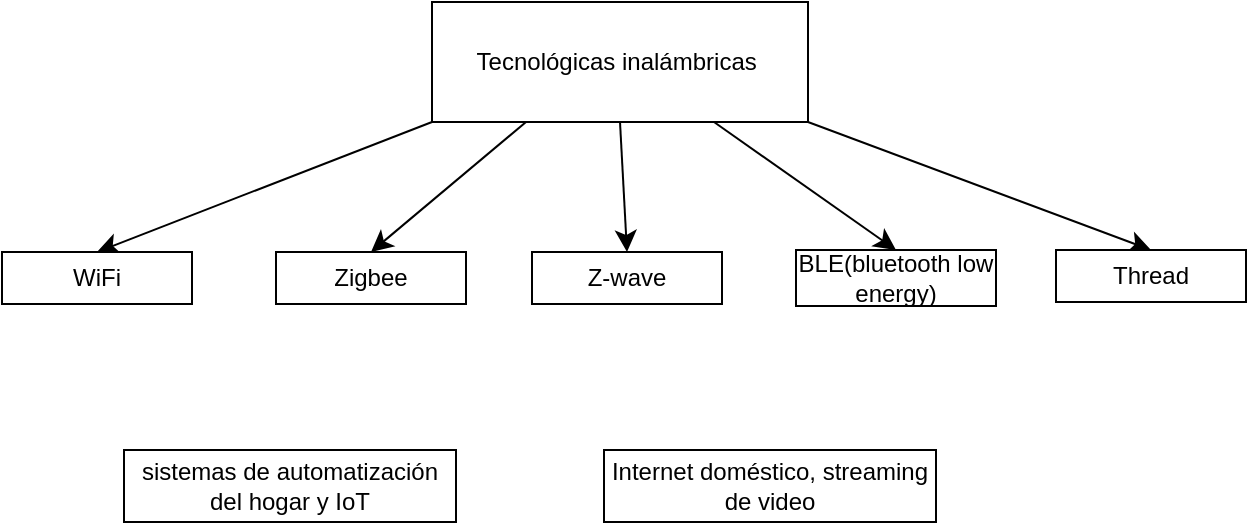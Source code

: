 <mxfile version="24.7.6">
  <diagram name="Página-1" id="nQ5frLMZB072RI-RVfBC">
    <mxGraphModel dx="1668" dy="1053" grid="0" gridSize="10" guides="1" tooltips="1" connect="1" arrows="1" fold="1" page="0" pageScale="1" pageWidth="827" pageHeight="1169" math="0" shadow="0">
      <root>
        <mxCell id="0" />
        <mxCell id="1" parent="0" />
        <mxCell id="Y4OYe7Mp_iKTlkomWmUW-8" style="edgeStyle=none;curved=1;rounded=0;orthogonalLoop=1;jettySize=auto;html=1;exitX=0;exitY=1;exitDx=0;exitDy=0;entryX=0.5;entryY=0;entryDx=0;entryDy=0;fontSize=12;startSize=8;endSize=8;" edge="1" parent="1" source="Y4OYe7Mp_iKTlkomWmUW-1" target="Y4OYe7Mp_iKTlkomWmUW-2">
          <mxGeometry relative="1" as="geometry" />
        </mxCell>
        <mxCell id="Y4OYe7Mp_iKTlkomWmUW-9" style="edgeStyle=none;curved=1;rounded=0;orthogonalLoop=1;jettySize=auto;html=1;exitX=0.25;exitY=1;exitDx=0;exitDy=0;entryX=0.5;entryY=0;entryDx=0;entryDy=0;fontSize=12;startSize=8;endSize=8;" edge="1" parent="1" source="Y4OYe7Mp_iKTlkomWmUW-1" target="Y4OYe7Mp_iKTlkomWmUW-3">
          <mxGeometry relative="1" as="geometry" />
        </mxCell>
        <mxCell id="Y4OYe7Mp_iKTlkomWmUW-10" style="edgeStyle=none;curved=1;rounded=0;orthogonalLoop=1;jettySize=auto;html=1;exitX=0.5;exitY=1;exitDx=0;exitDy=0;entryX=0.5;entryY=0;entryDx=0;entryDy=0;fontSize=12;startSize=8;endSize=8;" edge="1" parent="1" source="Y4OYe7Mp_iKTlkomWmUW-1" target="Y4OYe7Mp_iKTlkomWmUW-5">
          <mxGeometry relative="1" as="geometry" />
        </mxCell>
        <mxCell id="Y4OYe7Mp_iKTlkomWmUW-11" style="edgeStyle=none;curved=1;rounded=0;orthogonalLoop=1;jettySize=auto;html=1;exitX=0.75;exitY=1;exitDx=0;exitDy=0;entryX=0.5;entryY=0;entryDx=0;entryDy=0;fontSize=12;startSize=8;endSize=8;" edge="1" parent="1" source="Y4OYe7Mp_iKTlkomWmUW-1" target="Y4OYe7Mp_iKTlkomWmUW-6">
          <mxGeometry relative="1" as="geometry" />
        </mxCell>
        <mxCell id="Y4OYe7Mp_iKTlkomWmUW-12" style="edgeStyle=none;curved=1;rounded=0;orthogonalLoop=1;jettySize=auto;html=1;exitX=1;exitY=1;exitDx=0;exitDy=0;entryX=0.5;entryY=0;entryDx=0;entryDy=0;fontSize=12;startSize=8;endSize=8;" edge="1" parent="1" source="Y4OYe7Mp_iKTlkomWmUW-1" target="Y4OYe7Mp_iKTlkomWmUW-7">
          <mxGeometry relative="1" as="geometry" />
        </mxCell>
        <mxCell id="Y4OYe7Mp_iKTlkomWmUW-1" value="Tecnológicas inalámbricas&amp;nbsp;" style="rounded=0;whiteSpace=wrap;html=1;" vertex="1" parent="1">
          <mxGeometry x="-16" y="-51" width="188" height="60" as="geometry" />
        </mxCell>
        <mxCell id="Y4OYe7Mp_iKTlkomWmUW-2" value="WiFi" style="rounded=0;whiteSpace=wrap;html=1;" vertex="1" parent="1">
          <mxGeometry x="-231" y="74" width="95" height="26" as="geometry" />
        </mxCell>
        <mxCell id="Y4OYe7Mp_iKTlkomWmUW-3" value="Zigbee" style="rounded=0;whiteSpace=wrap;html=1;" vertex="1" parent="1">
          <mxGeometry x="-94" y="74" width="95" height="26" as="geometry" />
        </mxCell>
        <mxCell id="Y4OYe7Mp_iKTlkomWmUW-5" value="Z-wave" style="rounded=0;whiteSpace=wrap;html=1;" vertex="1" parent="1">
          <mxGeometry x="34" y="74" width="95" height="26" as="geometry" />
        </mxCell>
        <mxCell id="Y4OYe7Mp_iKTlkomWmUW-6" value="BLE(bluetooth low energy)" style="rounded=0;whiteSpace=wrap;html=1;" vertex="1" parent="1">
          <mxGeometry x="166" y="73" width="100" height="28" as="geometry" />
        </mxCell>
        <mxCell id="Y4OYe7Mp_iKTlkomWmUW-7" value="Thread" style="rounded=0;whiteSpace=wrap;html=1;" vertex="1" parent="1">
          <mxGeometry x="296" y="73" width="95" height="26" as="geometry" />
        </mxCell>
        <mxCell id="Y4OYe7Mp_iKTlkomWmUW-13" value="sistemas de automatización del hogar y IoT" style="rounded=0;whiteSpace=wrap;html=1;" vertex="1" parent="1">
          <mxGeometry x="-170" y="173" width="166" height="36" as="geometry" />
        </mxCell>
        <mxCell id="Y4OYe7Mp_iKTlkomWmUW-15" value="Internet doméstico, streaming de video" style="rounded=0;whiteSpace=wrap;html=1;" vertex="1" parent="1">
          <mxGeometry x="70" y="173" width="166" height="36" as="geometry" />
        </mxCell>
      </root>
    </mxGraphModel>
  </diagram>
</mxfile>
